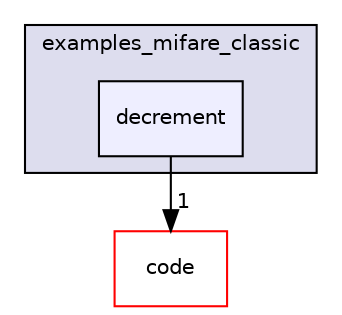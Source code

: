 digraph "examples_mifare_classic/decrement" {
  compound=true
  node [ fontsize="10", fontname="Helvetica"];
  edge [ labelfontsize="10", labelfontname="Helvetica"];
  subgraph clusterdir_3d4d49a34023605d025eb3d0b5f107a1 {
    graph [ bgcolor="#ddddee", pencolor="black", label="examples_mifare_classic" fontname="Helvetica", fontsize="10", URL="dir_3d4d49a34023605d025eb3d0b5f107a1.html"]
  dir_72c008e925c43253228c6a65bfc73f34 [shape=box, label="decrement", style="filled", fillcolor="#eeeeff", pencolor="black", URL="dir_72c008e925c43253228c6a65bfc73f34.html"];
  }
  dir_050edd66366d13764f98250ef6db77f6 [shape=box label="code" fillcolor="white" style="filled" color="red" URL="dir_050edd66366d13764f98250ef6db77f6.html"];
  dir_72c008e925c43253228c6a65bfc73f34->dir_050edd66366d13764f98250ef6db77f6 [headlabel="1", labeldistance=1.5 headhref="dir_000002_000013.html"];
}
